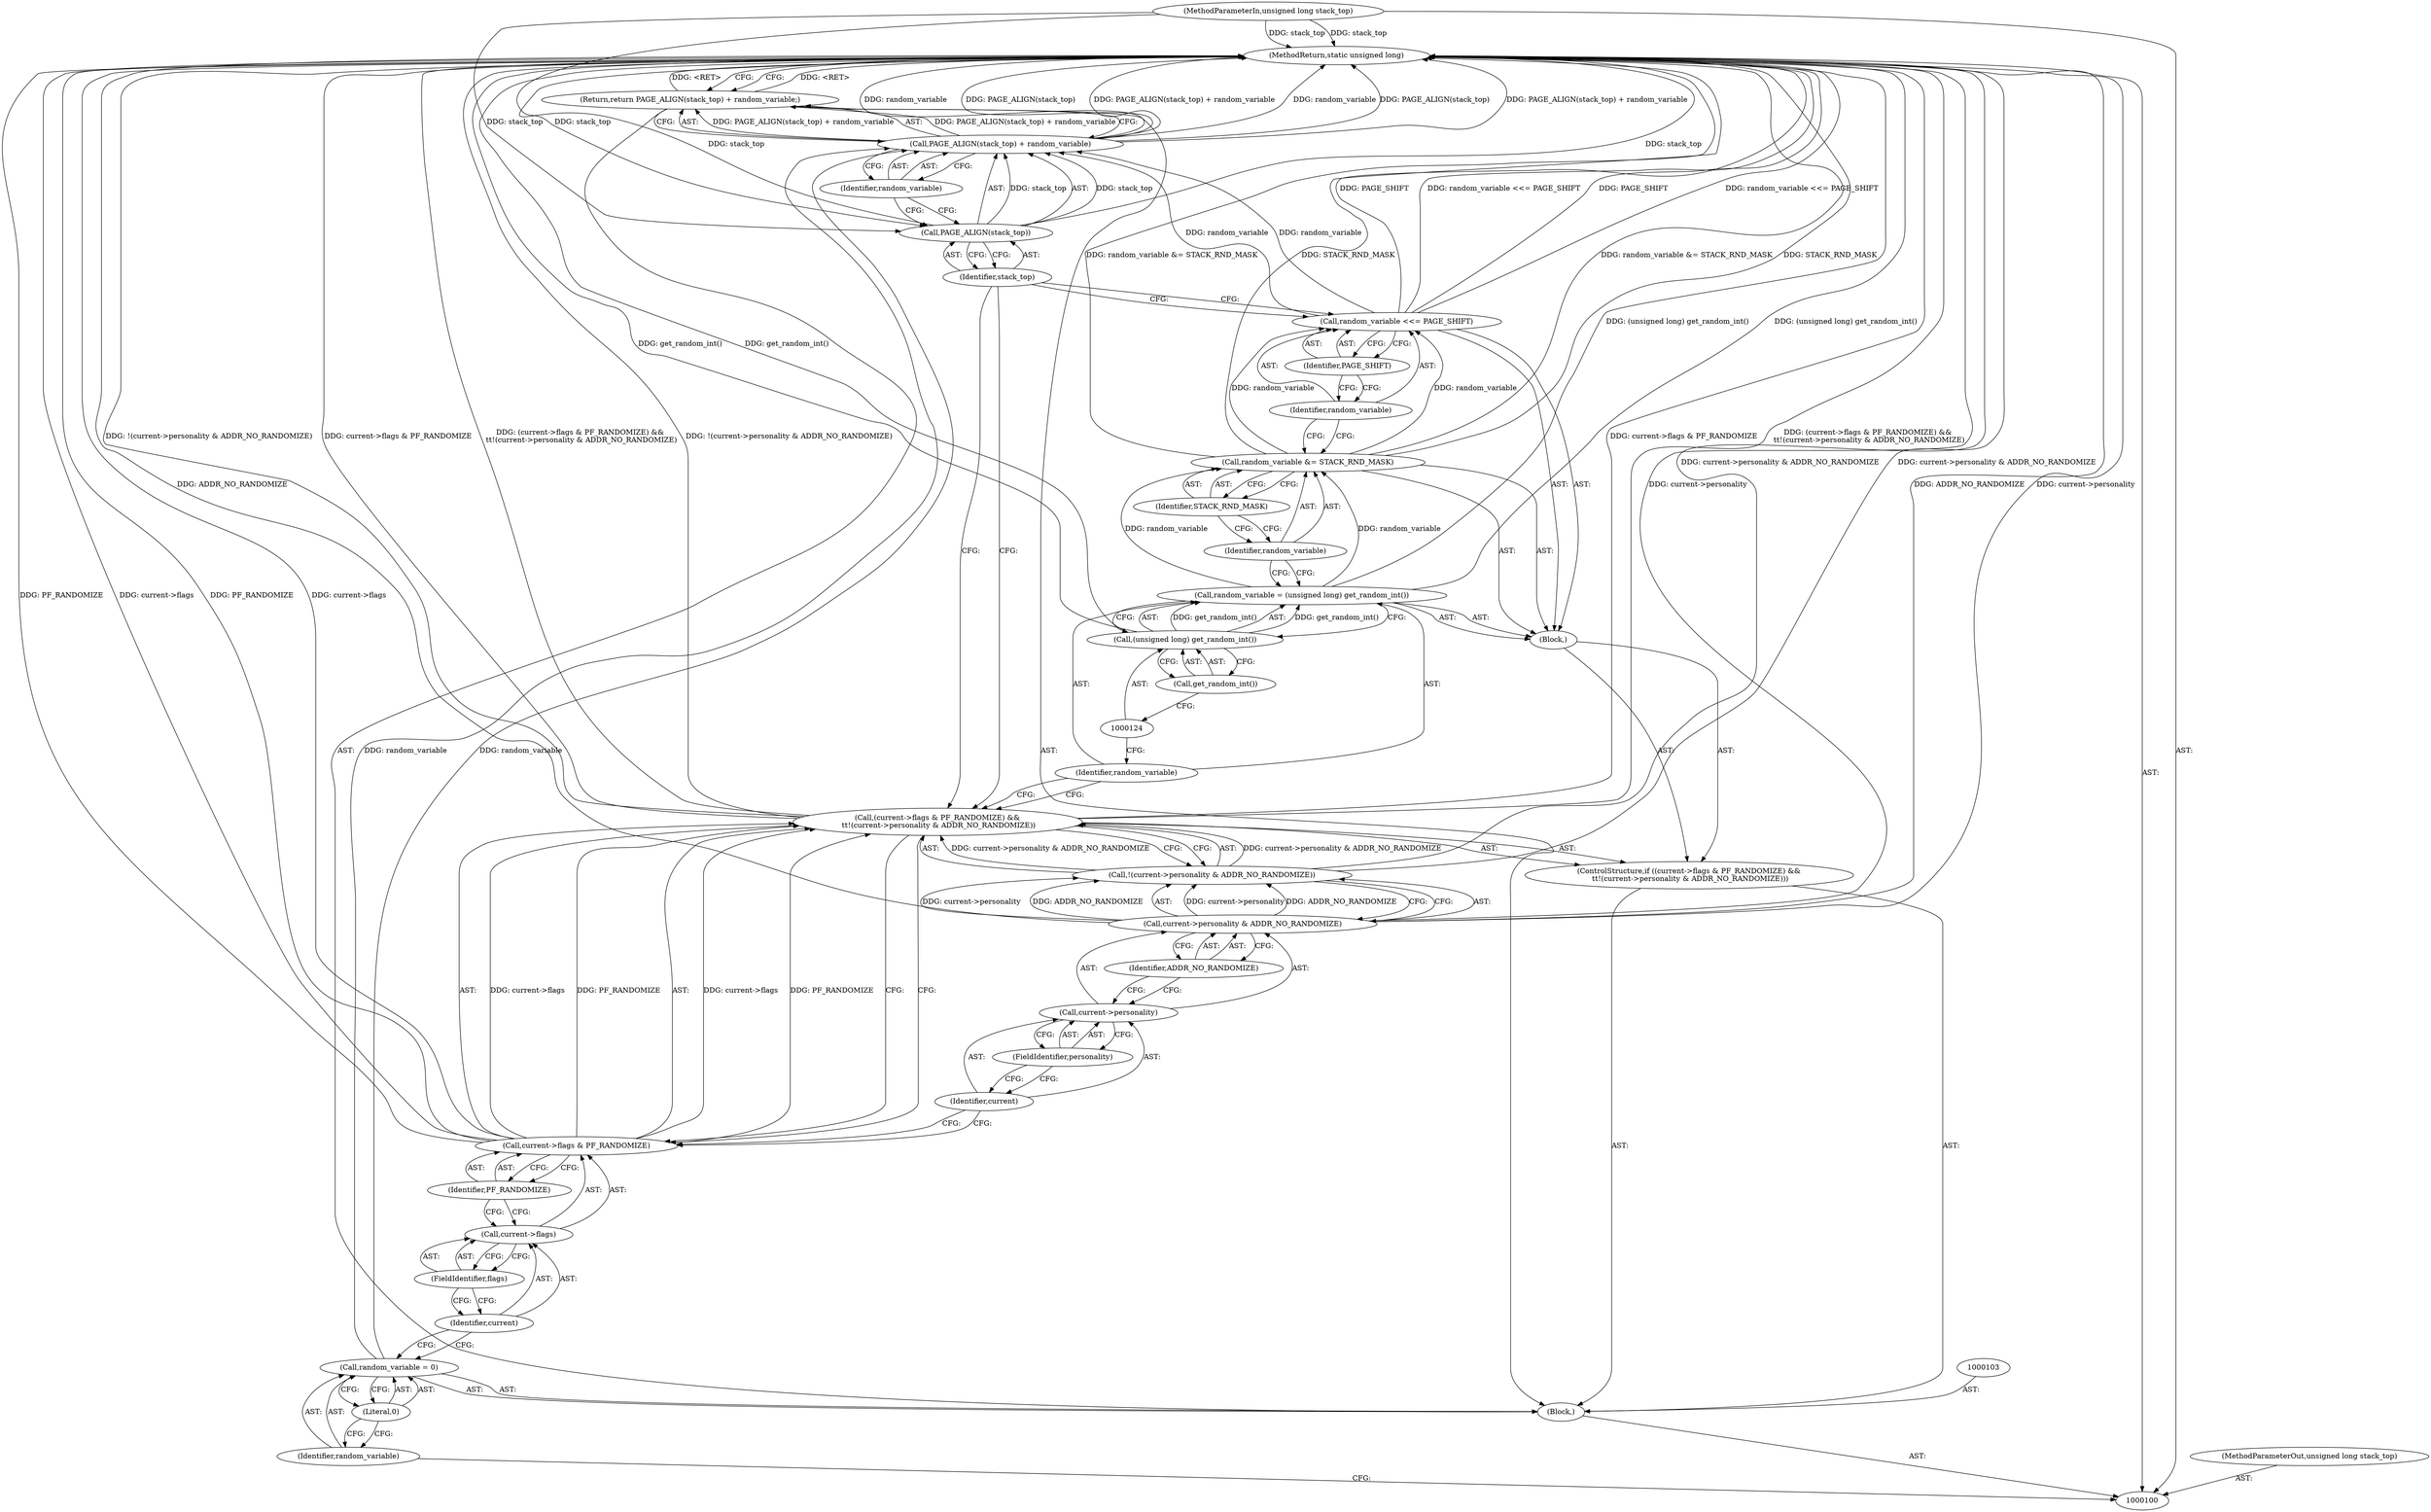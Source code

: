 digraph "0_linux_4e7c22d447bb6d7e37bfe39ff658486ae78e8d77_0" {
"1000137" [label="(MethodReturn,static unsigned long)"];
"1000101" [label="(MethodParameterIn,unsigned long stack_top)"];
"1000195" [label="(MethodParameterOut,unsigned long stack_top)"];
"1000132" [label="(Return,return PAGE_ALIGN(stack_top) + random_variable;)"];
"1000135" [label="(Identifier,stack_top)"];
"1000136" [label="(Identifier,random_variable)"];
"1000133" [label="(Call,PAGE_ALIGN(stack_top) + random_variable)"];
"1000134" [label="(Call,PAGE_ALIGN(stack_top))"];
"1000102" [label="(Block,)"];
"1000104" [label="(Call,random_variable = 0)"];
"1000105" [label="(Identifier,random_variable)"];
"1000106" [label="(Literal,0)"];
"1000112" [label="(FieldIdentifier,flags)"];
"1000107" [label="(ControlStructure,if ((current->flags & PF_RANDOMIZE) &&\n \t\t!(current->personality & ADDR_NO_RANDOMIZE)))"];
"1000113" [label="(Identifier,PF_RANDOMIZE)"];
"1000108" [label="(Call,(current->flags & PF_RANDOMIZE) &&\n \t\t!(current->personality & ADDR_NO_RANDOMIZE))"];
"1000109" [label="(Call,current->flags & PF_RANDOMIZE)"];
"1000110" [label="(Call,current->flags)"];
"1000111" [label="(Identifier,current)"];
"1000118" [label="(FieldIdentifier,personality)"];
"1000119" [label="(Identifier,ADDR_NO_RANDOMIZE)"];
"1000114" [label="(Call,!(current->personality & ADDR_NO_RANDOMIZE))"];
"1000120" [label="(Block,)"];
"1000115" [label="(Call,current->personality & ADDR_NO_RANDOMIZE)"];
"1000116" [label="(Call,current->personality)"];
"1000117" [label="(Identifier,current)"];
"1000121" [label="(Call,random_variable = (unsigned long) get_random_int())"];
"1000122" [label="(Identifier,random_variable)"];
"1000123" [label="(Call,(unsigned long) get_random_int())"];
"1000125" [label="(Call,get_random_int())"];
"1000126" [label="(Call,random_variable &= STACK_RND_MASK)"];
"1000127" [label="(Identifier,random_variable)"];
"1000128" [label="(Identifier,STACK_RND_MASK)"];
"1000131" [label="(Identifier,PAGE_SHIFT)"];
"1000129" [label="(Call,random_variable <<= PAGE_SHIFT)"];
"1000130" [label="(Identifier,random_variable)"];
"1000137" -> "1000100"  [label="AST: "];
"1000137" -> "1000132"  [label="CFG: "];
"1000132" -> "1000137"  [label="DDG: <RET>"];
"1000126" -> "1000137"  [label="DDG: random_variable &= STACK_RND_MASK"];
"1000126" -> "1000137"  [label="DDG: STACK_RND_MASK"];
"1000123" -> "1000137"  [label="DDG: get_random_int()"];
"1000108" -> "1000137"  [label="DDG: (current->flags & PF_RANDOMIZE) &&\n \t\t!(current->personality & ADDR_NO_RANDOMIZE)"];
"1000108" -> "1000137"  [label="DDG: !(current->personality & ADDR_NO_RANDOMIZE)"];
"1000108" -> "1000137"  [label="DDG: current->flags & PF_RANDOMIZE"];
"1000121" -> "1000137"  [label="DDG: (unsigned long) get_random_int()"];
"1000133" -> "1000137"  [label="DDG: PAGE_ALIGN(stack_top) + random_variable"];
"1000133" -> "1000137"  [label="DDG: random_variable"];
"1000133" -> "1000137"  [label="DDG: PAGE_ALIGN(stack_top)"];
"1000115" -> "1000137"  [label="DDG: ADDR_NO_RANDOMIZE"];
"1000115" -> "1000137"  [label="DDG: current->personality"];
"1000129" -> "1000137"  [label="DDG: PAGE_SHIFT"];
"1000129" -> "1000137"  [label="DDG: random_variable <<= PAGE_SHIFT"];
"1000114" -> "1000137"  [label="DDG: current->personality & ADDR_NO_RANDOMIZE"];
"1000134" -> "1000137"  [label="DDG: stack_top"];
"1000109" -> "1000137"  [label="DDG: PF_RANDOMIZE"];
"1000109" -> "1000137"  [label="DDG: current->flags"];
"1000101" -> "1000137"  [label="DDG: stack_top"];
"1000101" -> "1000100"  [label="AST: "];
"1000101" -> "1000137"  [label="DDG: stack_top"];
"1000101" -> "1000134"  [label="DDG: stack_top"];
"1000195" -> "1000100"  [label="AST: "];
"1000132" -> "1000102"  [label="AST: "];
"1000132" -> "1000133"  [label="CFG: "];
"1000133" -> "1000132"  [label="AST: "];
"1000137" -> "1000132"  [label="CFG: "];
"1000132" -> "1000137"  [label="DDG: <RET>"];
"1000133" -> "1000132"  [label="DDG: PAGE_ALIGN(stack_top) + random_variable"];
"1000135" -> "1000134"  [label="AST: "];
"1000135" -> "1000129"  [label="CFG: "];
"1000135" -> "1000108"  [label="CFG: "];
"1000134" -> "1000135"  [label="CFG: "];
"1000136" -> "1000133"  [label="AST: "];
"1000136" -> "1000134"  [label="CFG: "];
"1000133" -> "1000136"  [label="CFG: "];
"1000133" -> "1000132"  [label="AST: "];
"1000133" -> "1000136"  [label="CFG: "];
"1000134" -> "1000133"  [label="AST: "];
"1000136" -> "1000133"  [label="AST: "];
"1000132" -> "1000133"  [label="CFG: "];
"1000133" -> "1000137"  [label="DDG: PAGE_ALIGN(stack_top) + random_variable"];
"1000133" -> "1000137"  [label="DDG: random_variable"];
"1000133" -> "1000137"  [label="DDG: PAGE_ALIGN(stack_top)"];
"1000133" -> "1000132"  [label="DDG: PAGE_ALIGN(stack_top) + random_variable"];
"1000134" -> "1000133"  [label="DDG: stack_top"];
"1000129" -> "1000133"  [label="DDG: random_variable"];
"1000104" -> "1000133"  [label="DDG: random_variable"];
"1000134" -> "1000133"  [label="AST: "];
"1000134" -> "1000135"  [label="CFG: "];
"1000135" -> "1000134"  [label="AST: "];
"1000136" -> "1000134"  [label="CFG: "];
"1000134" -> "1000137"  [label="DDG: stack_top"];
"1000134" -> "1000133"  [label="DDG: stack_top"];
"1000101" -> "1000134"  [label="DDG: stack_top"];
"1000102" -> "1000100"  [label="AST: "];
"1000103" -> "1000102"  [label="AST: "];
"1000104" -> "1000102"  [label="AST: "];
"1000107" -> "1000102"  [label="AST: "];
"1000132" -> "1000102"  [label="AST: "];
"1000104" -> "1000102"  [label="AST: "];
"1000104" -> "1000106"  [label="CFG: "];
"1000105" -> "1000104"  [label="AST: "];
"1000106" -> "1000104"  [label="AST: "];
"1000111" -> "1000104"  [label="CFG: "];
"1000104" -> "1000133"  [label="DDG: random_variable"];
"1000105" -> "1000104"  [label="AST: "];
"1000105" -> "1000100"  [label="CFG: "];
"1000106" -> "1000105"  [label="CFG: "];
"1000106" -> "1000104"  [label="AST: "];
"1000106" -> "1000105"  [label="CFG: "];
"1000104" -> "1000106"  [label="CFG: "];
"1000112" -> "1000110"  [label="AST: "];
"1000112" -> "1000111"  [label="CFG: "];
"1000110" -> "1000112"  [label="CFG: "];
"1000107" -> "1000102"  [label="AST: "];
"1000108" -> "1000107"  [label="AST: "];
"1000120" -> "1000107"  [label="AST: "];
"1000113" -> "1000109"  [label="AST: "];
"1000113" -> "1000110"  [label="CFG: "];
"1000109" -> "1000113"  [label="CFG: "];
"1000108" -> "1000107"  [label="AST: "];
"1000108" -> "1000109"  [label="CFG: "];
"1000108" -> "1000114"  [label="CFG: "];
"1000109" -> "1000108"  [label="AST: "];
"1000114" -> "1000108"  [label="AST: "];
"1000122" -> "1000108"  [label="CFG: "];
"1000135" -> "1000108"  [label="CFG: "];
"1000108" -> "1000137"  [label="DDG: (current->flags & PF_RANDOMIZE) &&\n \t\t!(current->personality & ADDR_NO_RANDOMIZE)"];
"1000108" -> "1000137"  [label="DDG: !(current->personality & ADDR_NO_RANDOMIZE)"];
"1000108" -> "1000137"  [label="DDG: current->flags & PF_RANDOMIZE"];
"1000109" -> "1000108"  [label="DDG: current->flags"];
"1000109" -> "1000108"  [label="DDG: PF_RANDOMIZE"];
"1000114" -> "1000108"  [label="DDG: current->personality & ADDR_NO_RANDOMIZE"];
"1000109" -> "1000108"  [label="AST: "];
"1000109" -> "1000113"  [label="CFG: "];
"1000110" -> "1000109"  [label="AST: "];
"1000113" -> "1000109"  [label="AST: "];
"1000117" -> "1000109"  [label="CFG: "];
"1000108" -> "1000109"  [label="CFG: "];
"1000109" -> "1000137"  [label="DDG: PF_RANDOMIZE"];
"1000109" -> "1000137"  [label="DDG: current->flags"];
"1000109" -> "1000108"  [label="DDG: current->flags"];
"1000109" -> "1000108"  [label="DDG: PF_RANDOMIZE"];
"1000110" -> "1000109"  [label="AST: "];
"1000110" -> "1000112"  [label="CFG: "];
"1000111" -> "1000110"  [label="AST: "];
"1000112" -> "1000110"  [label="AST: "];
"1000113" -> "1000110"  [label="CFG: "];
"1000111" -> "1000110"  [label="AST: "];
"1000111" -> "1000104"  [label="CFG: "];
"1000112" -> "1000111"  [label="CFG: "];
"1000118" -> "1000116"  [label="AST: "];
"1000118" -> "1000117"  [label="CFG: "];
"1000116" -> "1000118"  [label="CFG: "];
"1000119" -> "1000115"  [label="AST: "];
"1000119" -> "1000116"  [label="CFG: "];
"1000115" -> "1000119"  [label="CFG: "];
"1000114" -> "1000108"  [label="AST: "];
"1000114" -> "1000115"  [label="CFG: "];
"1000115" -> "1000114"  [label="AST: "];
"1000108" -> "1000114"  [label="CFG: "];
"1000114" -> "1000137"  [label="DDG: current->personality & ADDR_NO_RANDOMIZE"];
"1000114" -> "1000108"  [label="DDG: current->personality & ADDR_NO_RANDOMIZE"];
"1000115" -> "1000114"  [label="DDG: current->personality"];
"1000115" -> "1000114"  [label="DDG: ADDR_NO_RANDOMIZE"];
"1000120" -> "1000107"  [label="AST: "];
"1000121" -> "1000120"  [label="AST: "];
"1000126" -> "1000120"  [label="AST: "];
"1000129" -> "1000120"  [label="AST: "];
"1000115" -> "1000114"  [label="AST: "];
"1000115" -> "1000119"  [label="CFG: "];
"1000116" -> "1000115"  [label="AST: "];
"1000119" -> "1000115"  [label="AST: "];
"1000114" -> "1000115"  [label="CFG: "];
"1000115" -> "1000137"  [label="DDG: ADDR_NO_RANDOMIZE"];
"1000115" -> "1000137"  [label="DDG: current->personality"];
"1000115" -> "1000114"  [label="DDG: current->personality"];
"1000115" -> "1000114"  [label="DDG: ADDR_NO_RANDOMIZE"];
"1000116" -> "1000115"  [label="AST: "];
"1000116" -> "1000118"  [label="CFG: "];
"1000117" -> "1000116"  [label="AST: "];
"1000118" -> "1000116"  [label="AST: "];
"1000119" -> "1000116"  [label="CFG: "];
"1000117" -> "1000116"  [label="AST: "];
"1000117" -> "1000109"  [label="CFG: "];
"1000118" -> "1000117"  [label="CFG: "];
"1000121" -> "1000120"  [label="AST: "];
"1000121" -> "1000123"  [label="CFG: "];
"1000122" -> "1000121"  [label="AST: "];
"1000123" -> "1000121"  [label="AST: "];
"1000127" -> "1000121"  [label="CFG: "];
"1000121" -> "1000137"  [label="DDG: (unsigned long) get_random_int()"];
"1000123" -> "1000121"  [label="DDG: get_random_int()"];
"1000121" -> "1000126"  [label="DDG: random_variable"];
"1000122" -> "1000121"  [label="AST: "];
"1000122" -> "1000108"  [label="CFG: "];
"1000124" -> "1000122"  [label="CFG: "];
"1000123" -> "1000121"  [label="AST: "];
"1000123" -> "1000125"  [label="CFG: "];
"1000124" -> "1000123"  [label="AST: "];
"1000125" -> "1000123"  [label="AST: "];
"1000121" -> "1000123"  [label="CFG: "];
"1000123" -> "1000137"  [label="DDG: get_random_int()"];
"1000123" -> "1000121"  [label="DDG: get_random_int()"];
"1000125" -> "1000123"  [label="AST: "];
"1000125" -> "1000124"  [label="CFG: "];
"1000123" -> "1000125"  [label="CFG: "];
"1000126" -> "1000120"  [label="AST: "];
"1000126" -> "1000128"  [label="CFG: "];
"1000127" -> "1000126"  [label="AST: "];
"1000128" -> "1000126"  [label="AST: "];
"1000130" -> "1000126"  [label="CFG: "];
"1000126" -> "1000137"  [label="DDG: random_variable &= STACK_RND_MASK"];
"1000126" -> "1000137"  [label="DDG: STACK_RND_MASK"];
"1000121" -> "1000126"  [label="DDG: random_variable"];
"1000126" -> "1000129"  [label="DDG: random_variable"];
"1000127" -> "1000126"  [label="AST: "];
"1000127" -> "1000121"  [label="CFG: "];
"1000128" -> "1000127"  [label="CFG: "];
"1000128" -> "1000126"  [label="AST: "];
"1000128" -> "1000127"  [label="CFG: "];
"1000126" -> "1000128"  [label="CFG: "];
"1000131" -> "1000129"  [label="AST: "];
"1000131" -> "1000130"  [label="CFG: "];
"1000129" -> "1000131"  [label="CFG: "];
"1000129" -> "1000120"  [label="AST: "];
"1000129" -> "1000131"  [label="CFG: "];
"1000130" -> "1000129"  [label="AST: "];
"1000131" -> "1000129"  [label="AST: "];
"1000135" -> "1000129"  [label="CFG: "];
"1000129" -> "1000137"  [label="DDG: PAGE_SHIFT"];
"1000129" -> "1000137"  [label="DDG: random_variable <<= PAGE_SHIFT"];
"1000126" -> "1000129"  [label="DDG: random_variable"];
"1000129" -> "1000133"  [label="DDG: random_variable"];
"1000130" -> "1000129"  [label="AST: "];
"1000130" -> "1000126"  [label="CFG: "];
"1000131" -> "1000130"  [label="CFG: "];
}
